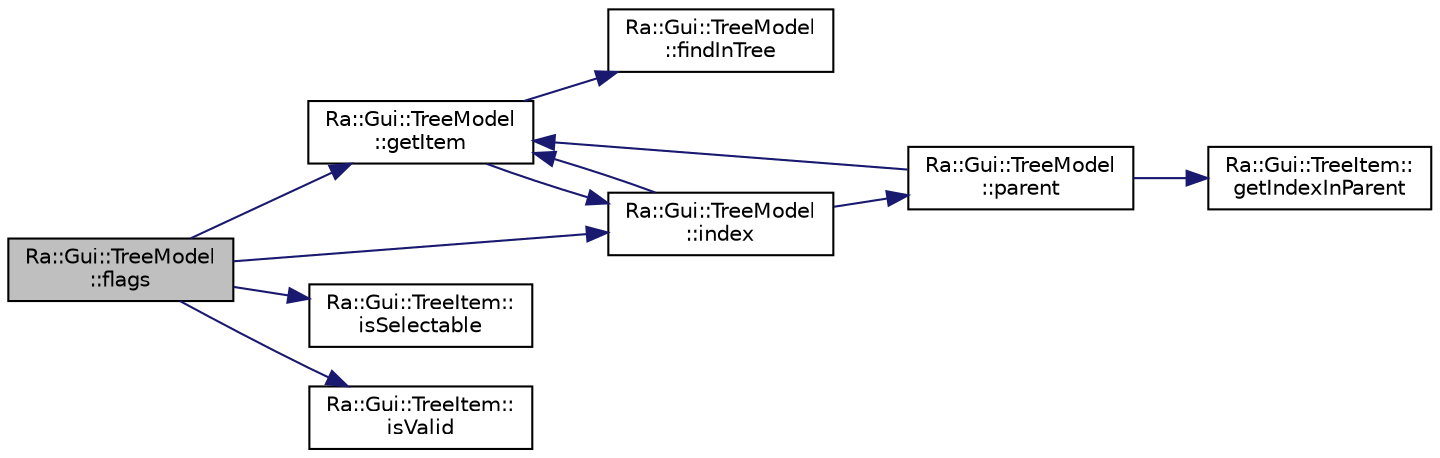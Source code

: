 digraph "Ra::Gui::TreeModel::flags"
{
 // INTERACTIVE_SVG=YES
 // LATEX_PDF_SIZE
  edge [fontname="Helvetica",fontsize="10",labelfontname="Helvetica",labelfontsize="10"];
  node [fontname="Helvetica",fontsize="10",shape=record];
  rankdir="LR";
  Node1 [label="Ra::Gui::TreeModel\l::flags",height=0.2,width=0.4,color="black", fillcolor="grey75", style="filled", fontcolor="black",tooltip=" "];
  Node1 -> Node2 [color="midnightblue",fontsize="10",style="solid",fontname="Helvetica"];
  Node2 [label="Ra::Gui::TreeModel\l::getItem",height=0.2,width=0.4,color="black", fillcolor="white", style="filled",URL="$classRa_1_1Gui_1_1TreeModel.html#a40eebac048f0264815de6a0b5f3b6f53",tooltip="Get the tree item corresponding to the given index."];
  Node2 -> Node3 [color="midnightblue",fontsize="10",style="solid",fontname="Helvetica"];
  Node3 [label="Ra::Gui::TreeModel\l::findInTree",height=0.2,width=0.4,color="black", fillcolor="white", style="filled",URL="$classRa_1_1Gui_1_1TreeModel.html#afac34989a7cc5c7107c2642629559ab8",tooltip="Internal functions to check if an item is in the tree."];
  Node2 -> Node4 [color="midnightblue",fontsize="10",style="solid",fontname="Helvetica"];
  Node4 [label="Ra::Gui::TreeModel\l::index",height=0.2,width=0.4,color="black", fillcolor="white", style="filled",URL="$classRa_1_1Gui_1_1TreeModel.html#ae833e6cbc0023636e3cf93e828c4bdf7",tooltip=" "];
  Node4 -> Node2 [color="midnightblue",fontsize="10",style="solid",fontname="Helvetica"];
  Node4 -> Node5 [color="midnightblue",fontsize="10",style="solid",fontname="Helvetica"];
  Node5 [label="Ra::Gui::TreeModel\l::parent",height=0.2,width=0.4,color="black", fillcolor="white", style="filled",URL="$classRa_1_1Gui_1_1TreeModel.html#a87eb3b8df0d2bb22be5eafafa5c1a55c",tooltip=" "];
  Node5 -> Node6 [color="midnightblue",fontsize="10",style="solid",fontname="Helvetica"];
  Node6 [label="Ra::Gui::TreeItem::\lgetIndexInParent",height=0.2,width=0.4,color="black", fillcolor="white", style="filled",URL="$classRa_1_1Gui_1_1TreeItem.html#a1bb89b916eed440cb23de1bff8327e00",tooltip=" "];
  Node5 -> Node2 [color="midnightblue",fontsize="10",style="solid",fontname="Helvetica"];
  Node1 -> Node4 [color="midnightblue",fontsize="10",style="solid",fontname="Helvetica"];
  Node1 -> Node7 [color="midnightblue",fontsize="10",style="solid",fontname="Helvetica"];
  Node7 [label="Ra::Gui::TreeItem::\lisSelectable",height=0.2,width=0.4,color="black", fillcolor="white", style="filled",URL="$classRa_1_1Gui_1_1TreeItem.html#afe0ff956817cfda5df29260521dcce79",tooltip="Return true if the represented object can be selected."];
  Node1 -> Node8 [color="midnightblue",fontsize="10",style="solid",fontname="Helvetica"];
  Node8 [label="Ra::Gui::TreeItem::\lisValid",height=0.2,width=0.4,color="black", fillcolor="white", style="filled",URL="$classRa_1_1Gui_1_1TreeItem.html#af9e9c992e9489d3d94391f071f9c8327",tooltip="Return true if the represented object is valid."];
}
